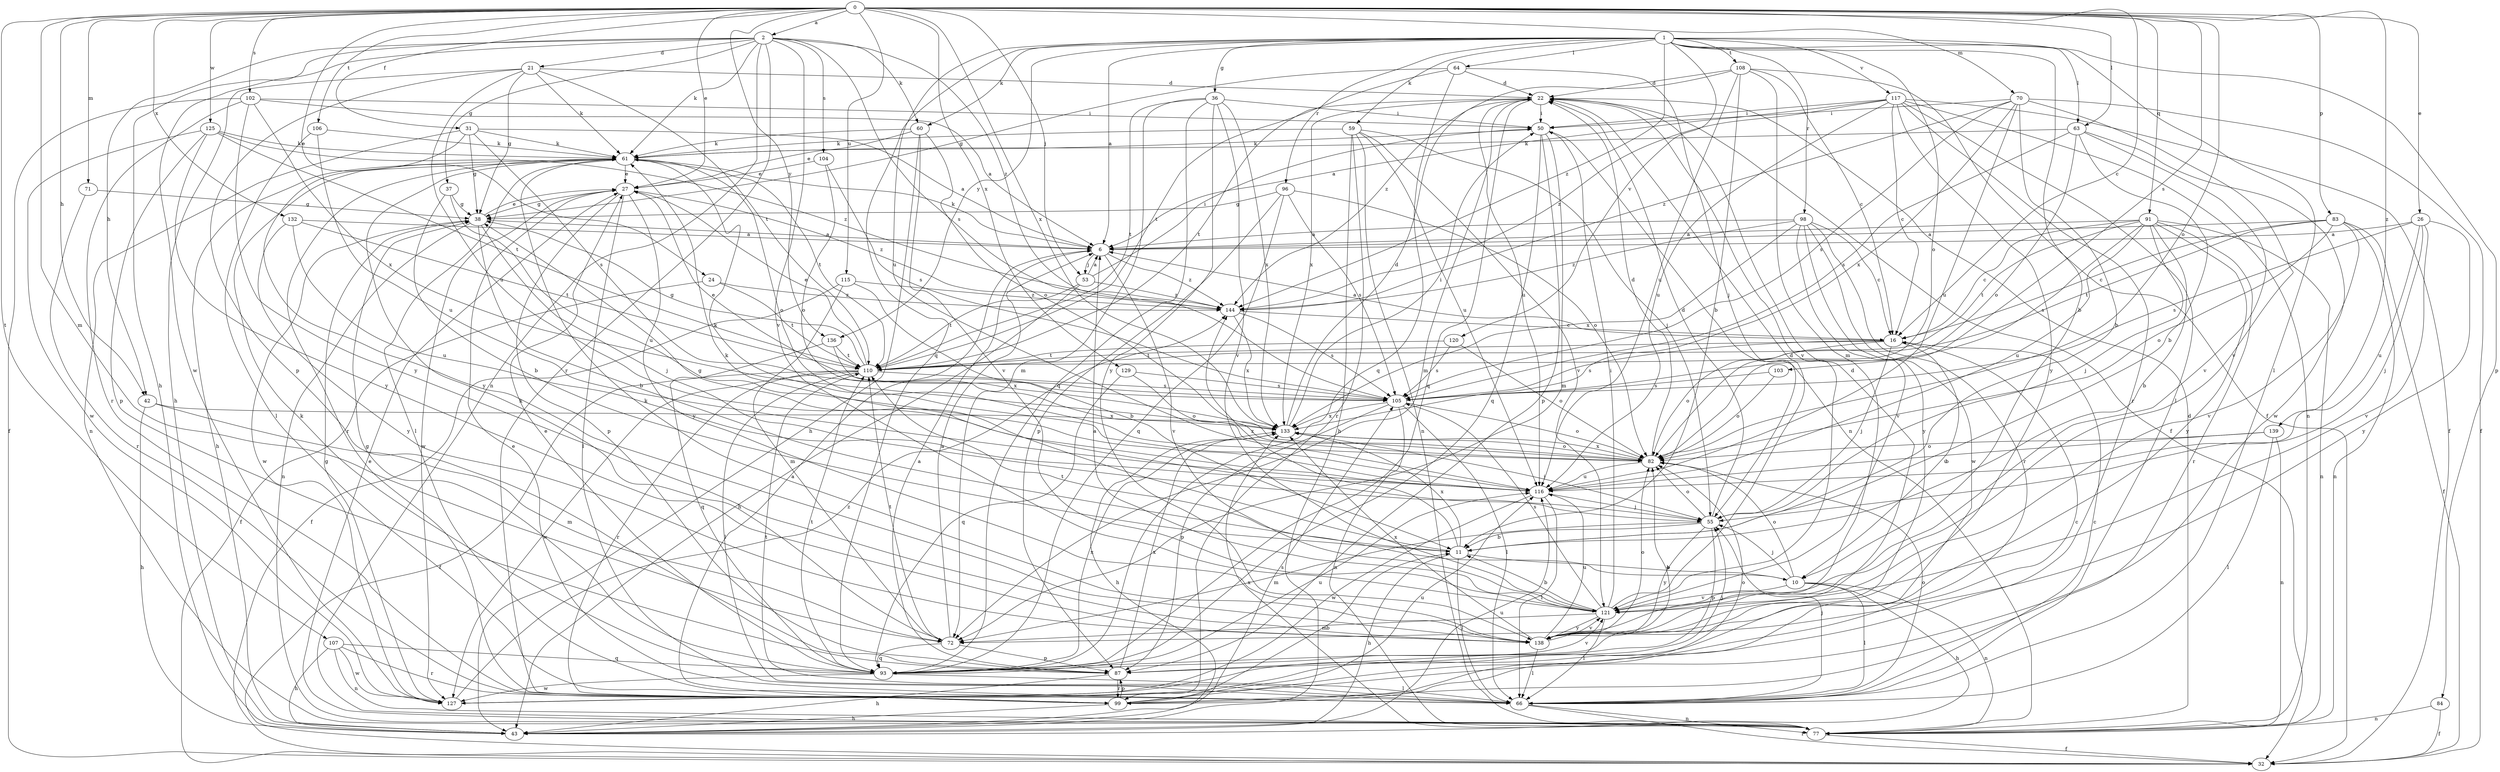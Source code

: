 strict digraph  {
0;
1;
2;
6;
10;
11;
16;
21;
22;
24;
26;
27;
31;
32;
36;
37;
38;
42;
43;
50;
53;
55;
59;
60;
61;
63;
64;
66;
70;
71;
72;
77;
82;
83;
84;
87;
91;
93;
96;
98;
99;
102;
103;
104;
105;
106;
107;
108;
110;
115;
116;
117;
120;
121;
125;
127;
129;
132;
133;
136;
138;
139;
144;
0 -> 2  [label=a];
0 -> 16  [label=c];
0 -> 24  [label=e];
0 -> 26  [label=e];
0 -> 27  [label=e];
0 -> 31  [label=f];
0 -> 42  [label=h];
0 -> 53  [label=j];
0 -> 63  [label=l];
0 -> 70  [label=m];
0 -> 71  [label=m];
0 -> 72  [label=m];
0 -> 82  [label=o];
0 -> 83  [label=p];
0 -> 91  [label=q];
0 -> 102  [label=s];
0 -> 103  [label=s];
0 -> 106  [label=t];
0 -> 107  [label=t];
0 -> 115  [label=u];
0 -> 125  [label=w];
0 -> 129  [label=x];
0 -> 132  [label=x];
0 -> 133  [label=x];
0 -> 136  [label=y];
0 -> 139  [label=z];
1 -> 6  [label=a];
1 -> 10  [label=b];
1 -> 36  [label=g];
1 -> 59  [label=k];
1 -> 60  [label=k];
1 -> 63  [label=l];
1 -> 64  [label=l];
1 -> 66  [label=l];
1 -> 82  [label=o];
1 -> 84  [label=p];
1 -> 93  [label=q];
1 -> 96  [label=r];
1 -> 98  [label=r];
1 -> 108  [label=t];
1 -> 116  [label=u];
1 -> 117  [label=v];
1 -> 120  [label=v];
1 -> 136  [label=y];
1 -> 144  [label=z];
2 -> 21  [label=d];
2 -> 37  [label=g];
2 -> 42  [label=h];
2 -> 43  [label=h];
2 -> 60  [label=k];
2 -> 61  [label=k];
2 -> 77  [label=n];
2 -> 99  [label=r];
2 -> 104  [label=s];
2 -> 105  [label=s];
2 -> 121  [label=v];
2 -> 127  [label=w];
2 -> 144  [label=z];
6 -> 53  [label=j];
6 -> 61  [label=k];
6 -> 121  [label=v];
6 -> 144  [label=z];
10 -> 43  [label=h];
10 -> 55  [label=j];
10 -> 66  [label=l];
10 -> 77  [label=n];
10 -> 82  [label=o];
10 -> 110  [label=t];
10 -> 121  [label=v];
11 -> 10  [label=b];
11 -> 43  [label=h];
11 -> 61  [label=k];
11 -> 66  [label=l];
11 -> 133  [label=x];
11 -> 144  [label=z];
16 -> 6  [label=a];
16 -> 10  [label=b];
16 -> 55  [label=j];
16 -> 82  [label=o];
16 -> 105  [label=s];
16 -> 110  [label=t];
21 -> 22  [label=d];
21 -> 38  [label=g];
21 -> 43  [label=h];
21 -> 61  [label=k];
21 -> 87  [label=p];
21 -> 110  [label=t];
21 -> 116  [label=u];
22 -> 32  [label=f];
22 -> 50  [label=i];
22 -> 72  [label=m];
22 -> 93  [label=q];
22 -> 110  [label=t];
22 -> 116  [label=u];
22 -> 121  [label=v];
22 -> 133  [label=x];
24 -> 32  [label=f];
24 -> 110  [label=t];
24 -> 144  [label=z];
26 -> 6  [label=a];
26 -> 55  [label=j];
26 -> 105  [label=s];
26 -> 116  [label=u];
26 -> 121  [label=v];
26 -> 138  [label=y];
27 -> 38  [label=g];
27 -> 66  [label=l];
27 -> 87  [label=p];
27 -> 127  [label=w];
27 -> 138  [label=y];
27 -> 144  [label=z];
31 -> 6  [label=a];
31 -> 38  [label=g];
31 -> 61  [label=k];
31 -> 77  [label=n];
31 -> 105  [label=s];
31 -> 138  [label=y];
36 -> 50  [label=i];
36 -> 72  [label=m];
36 -> 93  [label=q];
36 -> 110  [label=t];
36 -> 121  [label=v];
36 -> 133  [label=x];
36 -> 138  [label=y];
37 -> 11  [label=b];
37 -> 38  [label=g];
37 -> 116  [label=u];
38 -> 6  [label=a];
38 -> 11  [label=b];
38 -> 27  [label=e];
38 -> 55  [label=j];
38 -> 77  [label=n];
38 -> 127  [label=w];
42 -> 43  [label=h];
42 -> 72  [label=m];
42 -> 133  [label=x];
43 -> 105  [label=s];
43 -> 116  [label=u];
50 -> 61  [label=k];
50 -> 72  [label=m];
50 -> 77  [label=n];
50 -> 87  [label=p];
50 -> 93  [label=q];
53 -> 6  [label=a];
53 -> 43  [label=h];
53 -> 50  [label=i];
53 -> 110  [label=t];
53 -> 144  [label=z];
55 -> 11  [label=b];
55 -> 22  [label=d];
55 -> 38  [label=g];
55 -> 72  [label=m];
55 -> 82  [label=o];
55 -> 87  [label=p];
55 -> 138  [label=y];
59 -> 43  [label=h];
59 -> 55  [label=j];
59 -> 61  [label=k];
59 -> 77  [label=n];
59 -> 99  [label=r];
59 -> 116  [label=u];
59 -> 121  [label=v];
60 -> 27  [label=e];
60 -> 43  [label=h];
60 -> 61  [label=k];
60 -> 82  [label=o];
60 -> 121  [label=v];
61 -> 27  [label=e];
61 -> 43  [label=h];
61 -> 66  [label=l];
61 -> 82  [label=o];
61 -> 99  [label=r];
61 -> 110  [label=t];
63 -> 11  [label=b];
63 -> 61  [label=k];
63 -> 82  [label=o];
63 -> 105  [label=s];
63 -> 121  [label=v];
63 -> 127  [label=w];
64 -> 22  [label=d];
64 -> 38  [label=g];
64 -> 55  [label=j];
64 -> 93  [label=q];
64 -> 110  [label=t];
66 -> 16  [label=c];
66 -> 27  [label=e];
66 -> 32  [label=f];
66 -> 55  [label=j];
66 -> 77  [label=n];
66 -> 82  [label=o];
66 -> 110  [label=t];
70 -> 11  [label=b];
70 -> 32  [label=f];
70 -> 50  [label=i];
70 -> 105  [label=s];
70 -> 116  [label=u];
70 -> 121  [label=v];
70 -> 133  [label=x];
70 -> 144  [label=z];
71 -> 38  [label=g];
71 -> 99  [label=r];
72 -> 6  [label=a];
72 -> 61  [label=k];
72 -> 87  [label=p];
72 -> 93  [label=q];
72 -> 110  [label=t];
77 -> 22  [label=d];
77 -> 27  [label=e];
77 -> 32  [label=f];
77 -> 133  [label=x];
82 -> 22  [label=d];
82 -> 116  [label=u];
82 -> 133  [label=x];
83 -> 6  [label=a];
83 -> 16  [label=c];
83 -> 32  [label=f];
83 -> 77  [label=n];
83 -> 82  [label=o];
83 -> 110  [label=t];
83 -> 121  [label=v];
84 -> 32  [label=f];
84 -> 77  [label=n];
87 -> 6  [label=a];
87 -> 43  [label=h];
87 -> 55  [label=j];
87 -> 99  [label=r];
87 -> 133  [label=x];
91 -> 6  [label=a];
91 -> 11  [label=b];
91 -> 16  [label=c];
91 -> 55  [label=j];
91 -> 77  [label=n];
91 -> 99  [label=r];
91 -> 105  [label=s];
91 -> 110  [label=t];
91 -> 116  [label=u];
91 -> 138  [label=y];
93 -> 27  [label=e];
93 -> 38  [label=g];
93 -> 61  [label=k];
93 -> 66  [label=l];
93 -> 82  [label=o];
93 -> 110  [label=t];
93 -> 116  [label=u];
93 -> 121  [label=v];
93 -> 127  [label=w];
93 -> 133  [label=x];
96 -> 38  [label=g];
96 -> 82  [label=o];
96 -> 87  [label=p];
96 -> 93  [label=q];
96 -> 105  [label=s];
98 -> 6  [label=a];
98 -> 16  [label=c];
98 -> 99  [label=r];
98 -> 121  [label=v];
98 -> 127  [label=w];
98 -> 133  [label=x];
98 -> 138  [label=y];
98 -> 144  [label=z];
99 -> 6  [label=a];
99 -> 11  [label=b];
99 -> 43  [label=h];
99 -> 82  [label=o];
99 -> 87  [label=p];
99 -> 116  [label=u];
102 -> 6  [label=a];
102 -> 32  [label=f];
102 -> 50  [label=i];
102 -> 99  [label=r];
102 -> 133  [label=x];
102 -> 138  [label=y];
103 -> 82  [label=o];
103 -> 105  [label=s];
104 -> 27  [label=e];
104 -> 82  [label=o];
104 -> 105  [label=s];
105 -> 27  [label=e];
105 -> 66  [label=l];
105 -> 77  [label=n];
105 -> 82  [label=o];
105 -> 87  [label=p];
105 -> 133  [label=x];
106 -> 61  [label=k];
106 -> 66  [label=l];
106 -> 116  [label=u];
107 -> 43  [label=h];
107 -> 77  [label=n];
107 -> 93  [label=q];
107 -> 99  [label=r];
107 -> 127  [label=w];
108 -> 11  [label=b];
108 -> 16  [label=c];
108 -> 22  [label=d];
108 -> 32  [label=f];
108 -> 72  [label=m];
108 -> 116  [label=u];
108 -> 144  [label=z];
110 -> 27  [label=e];
110 -> 32  [label=f];
110 -> 38  [label=g];
110 -> 66  [label=l];
110 -> 99  [label=r];
110 -> 105  [label=s];
110 -> 127  [label=w];
115 -> 11  [label=b];
115 -> 32  [label=f];
115 -> 72  [label=m];
115 -> 144  [label=z];
116 -> 55  [label=j];
116 -> 61  [label=k];
116 -> 66  [label=l];
116 -> 127  [label=w];
117 -> 6  [label=a];
117 -> 16  [label=c];
117 -> 32  [label=f];
117 -> 50  [label=i];
117 -> 66  [label=l];
117 -> 77  [label=n];
117 -> 99  [label=r];
117 -> 116  [label=u];
117 -> 138  [label=y];
117 -> 144  [label=z];
120 -> 82  [label=o];
120 -> 105  [label=s];
120 -> 110  [label=t];
121 -> 6  [label=a];
121 -> 11  [label=b];
121 -> 22  [label=d];
121 -> 50  [label=i];
121 -> 66  [label=l];
121 -> 72  [label=m];
121 -> 105  [label=s];
121 -> 138  [label=y];
125 -> 61  [label=k];
125 -> 87  [label=p];
125 -> 110  [label=t];
125 -> 127  [label=w];
125 -> 138  [label=y];
125 -> 144  [label=z];
127 -> 16  [label=c];
127 -> 38  [label=g];
127 -> 144  [label=z];
129 -> 82  [label=o];
129 -> 93  [label=q];
129 -> 105  [label=s];
132 -> 6  [label=a];
132 -> 110  [label=t];
132 -> 116  [label=u];
132 -> 138  [label=y];
133 -> 22  [label=d];
133 -> 43  [label=h];
133 -> 50  [label=i];
133 -> 55  [label=j];
133 -> 82  [label=o];
136 -> 93  [label=q];
136 -> 110  [label=t];
136 -> 133  [label=x];
138 -> 22  [label=d];
138 -> 61  [label=k];
138 -> 66  [label=l];
138 -> 82  [label=o];
138 -> 116  [label=u];
138 -> 121  [label=v];
138 -> 133  [label=x];
139 -> 66  [label=l];
139 -> 77  [label=n];
139 -> 82  [label=o];
139 -> 116  [label=u];
144 -> 16  [label=c];
144 -> 105  [label=s];
144 -> 133  [label=x];
}
